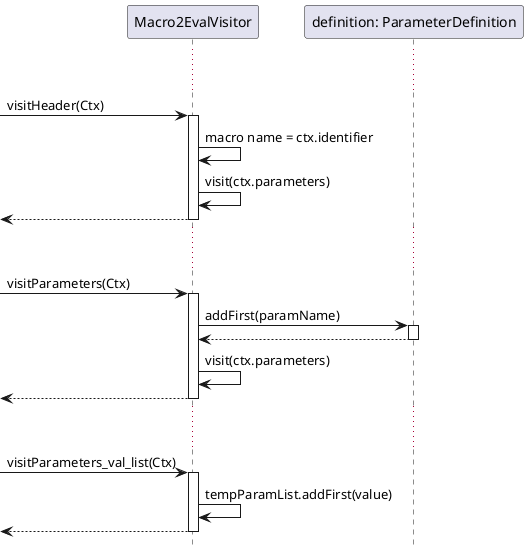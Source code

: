 @startuml us05.3_eval_visitor_params.png


hide footbox

participant Macro2EvalVisitor as visitor
participant "definition: ParameterDefinition" as definition

... ...
->visitor: visitHeader(Ctx)
activate visitor
    visitor->visitor: macro name = ctx.identifier
    visitor->visitor: visit(ctx.parameters)
    <--visitor
deactivate visitor
... ...
-> visitor:visitParameters(Ctx)
activate visitor
    visitor->definition: addFirst(paramName)
    activate definition
    visitor <--definition
    deactivate definition
    visitor->visitor: visit(ctx.parameters)
    <--visitor
deactivate visitor
... ...
->visitor: visitParameters_val_list(Ctx)
activate visitor
    visitor->visitor: tempParamList.addFirst(value)
    <--visitor
deactivate visitor

@enduml